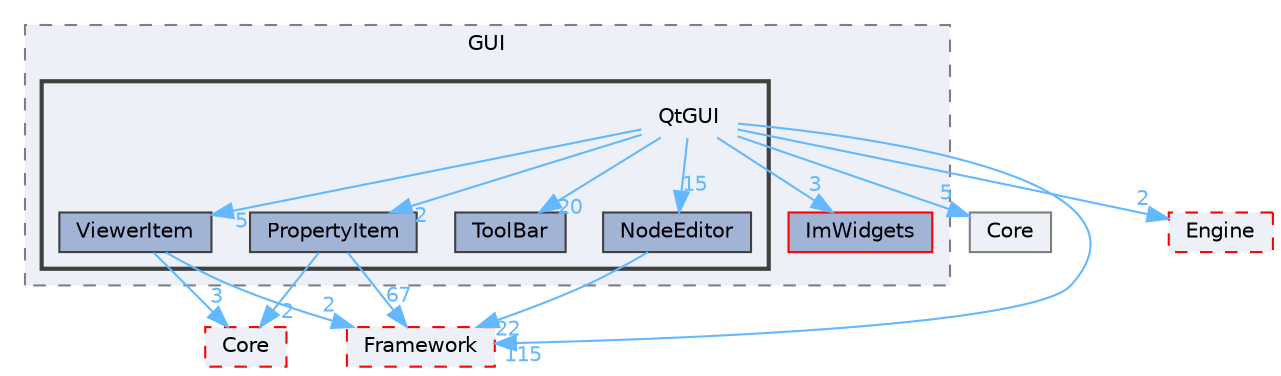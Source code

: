 digraph "D:/Peridyno/peridyno/src/Rendering/GUI/QtGUI"
{
 // LATEX_PDF_SIZE
  bgcolor="transparent";
  edge [fontname=Helvetica,fontsize=10,labelfontname=Helvetica,labelfontsize=10];
  node [fontname=Helvetica,fontsize=10,shape=box,height=0.2,width=0.4];
  compound=true
  subgraph clusterdir_1142aa39e27f489476c1eb847f941055 {
    graph [ bgcolor="#edf0f7", pencolor="grey50", label="GUI", fontname=Helvetica,fontsize=10 style="filled,dashed", URL="dir_1142aa39e27f489476c1eb847f941055.html",tooltip=""]
  dir_73f67fb364b9e775af8617ac0a28e245 [label="ImWidgets", fillcolor="#a2b4d6", color="red", style="filled", URL="dir_73f67fb364b9e775af8617ac0a28e245.html",tooltip=""];
  subgraph clusterdir_3eee2bdbe428b00776105791c453f4fc {
    graph [ bgcolor="#edf0f7", pencolor="grey25", label="", fontname=Helvetica,fontsize=10 style="filled,bold", URL="dir_3eee2bdbe428b00776105791c453f4fc.html",tooltip=""]
    dir_3eee2bdbe428b00776105791c453f4fc [shape=plaintext, label="QtGUI"];
  dir_fe211f525132f31f238659da8a5bcea0 [label="NodeEditor", fillcolor="#a2b4d6", color="grey25", style="filled", URL="dir_fe211f525132f31f238659da8a5bcea0.html",tooltip=""];
  dir_1f1f937206032e64d73d51ecf3cda198 [label="PropertyItem", fillcolor="#a2b4d6", color="grey25", style="filled", URL="dir_1f1f937206032e64d73d51ecf3cda198.html",tooltip=""];
  dir_6dc021d0c0ee62b7cfb576c5eec67f62 [label="ToolBar", fillcolor="#a2b4d6", color="grey25", style="filled", URL="dir_6dc021d0c0ee62b7cfb576c5eec67f62.html",tooltip=""];
  dir_531b3e11ed195e1db0cceb5a6e009850 [label="ViewerItem", fillcolor="#a2b4d6", color="grey25", style="filled", URL="dir_531b3e11ed195e1db0cceb5a6e009850.html",tooltip=""];
  }
  }
  dir_18ab09de471ddf4a6c726bf6f36eb1c9 [label="Core", fillcolor="#edf0f7", color="red", style="filled,dashed", URL="dir_18ab09de471ddf4a6c726bf6f36eb1c9.html",tooltip=""];
  dir_3cd537332962ec87bbe379cea88b2350 [label="Engine", fillcolor="#edf0f7", color="red", style="filled,dashed", URL="dir_3cd537332962ec87bbe379cea88b2350.html",tooltip=""];
  dir_4ad8273fa338df4f81dae295f2b3a96c [label="Core", fillcolor="#edf0f7", color="grey50", style="filled", URL="dir_4ad8273fa338df4f81dae295f2b3a96c.html",tooltip=""];
  dir_72c161997c5186b0a4bbf39a44809cf4 [label="Framework", fillcolor="#edf0f7", color="red", style="filled,dashed", URL="dir_72c161997c5186b0a4bbf39a44809cf4.html",tooltip=""];
  dir_3eee2bdbe428b00776105791c453f4fc->dir_1f1f937206032e64d73d51ecf3cda198 [headlabel="2", labeldistance=1.5 headhref="dir_000071_000069.html" href="dir_000071_000069.html" color="steelblue1" fontcolor="steelblue1"];
  dir_3eee2bdbe428b00776105791c453f4fc->dir_3cd537332962ec87bbe379cea88b2350 [headlabel="2", labeldistance=1.5 headhref="dir_000071_000025.html" href="dir_000071_000025.html" color="steelblue1" fontcolor="steelblue1"];
  dir_3eee2bdbe428b00776105791c453f4fc->dir_4ad8273fa338df4f81dae295f2b3a96c [headlabel="5", labeldistance=1.5 headhref="dir_000071_000015.html" href="dir_000071_000015.html" color="steelblue1" fontcolor="steelblue1"];
  dir_3eee2bdbe428b00776105791c453f4fc->dir_531b3e11ed195e1db0cceb5a6e009850 [headlabel="5", labeldistance=1.5 headhref="dir_000071_000086.html" href="dir_000071_000086.html" color="steelblue1" fontcolor="steelblue1"];
  dir_3eee2bdbe428b00776105791c453f4fc->dir_6dc021d0c0ee62b7cfb576c5eec67f62 [headlabel="20", labeldistance=1.5 headhref="dir_000071_000080.html" href="dir_000071_000080.html" color="steelblue1" fontcolor="steelblue1"];
  dir_3eee2bdbe428b00776105791c453f4fc->dir_72c161997c5186b0a4bbf39a44809cf4 [headlabel="115", labeldistance=1.5 headhref="dir_000071_000027.html" href="dir_000071_000027.html" color="steelblue1" fontcolor="steelblue1"];
  dir_3eee2bdbe428b00776105791c453f4fc->dir_73f67fb364b9e775af8617ac0a28e245 [headlabel="3", labeldistance=1.5 headhref="dir_000071_000035.html" href="dir_000071_000035.html" color="steelblue1" fontcolor="steelblue1"];
  dir_3eee2bdbe428b00776105791c453f4fc->dir_fe211f525132f31f238659da8a5bcea0 [headlabel="15", labeldistance=1.5 headhref="dir_000071_000060.html" href="dir_000071_000060.html" color="steelblue1" fontcolor="steelblue1"];
  dir_fe211f525132f31f238659da8a5bcea0->dir_72c161997c5186b0a4bbf39a44809cf4 [headlabel="22", labeldistance=1.5 headhref="dir_000060_000027.html" href="dir_000060_000027.html" color="steelblue1" fontcolor="steelblue1"];
  dir_1f1f937206032e64d73d51ecf3cda198->dir_18ab09de471ddf4a6c726bf6f36eb1c9 [headlabel="2", labeldistance=1.5 headhref="dir_000069_000014.html" href="dir_000069_000014.html" color="steelblue1" fontcolor="steelblue1"];
  dir_1f1f937206032e64d73d51ecf3cda198->dir_72c161997c5186b0a4bbf39a44809cf4 [headlabel="67", labeldistance=1.5 headhref="dir_000069_000027.html" href="dir_000069_000027.html" color="steelblue1" fontcolor="steelblue1"];
  dir_531b3e11ed195e1db0cceb5a6e009850->dir_18ab09de471ddf4a6c726bf6f36eb1c9 [headlabel="3", labeldistance=1.5 headhref="dir_000086_000014.html" href="dir_000086_000014.html" color="steelblue1" fontcolor="steelblue1"];
  dir_531b3e11ed195e1db0cceb5a6e009850->dir_72c161997c5186b0a4bbf39a44809cf4 [headlabel="2", labeldistance=1.5 headhref="dir_000086_000027.html" href="dir_000086_000027.html" color="steelblue1" fontcolor="steelblue1"];
}
